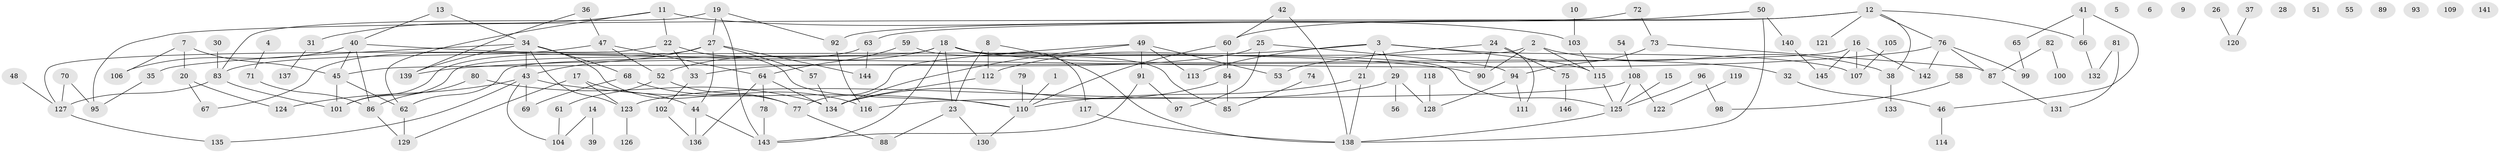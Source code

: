 // Generated by graph-tools (version 1.1) at 2025/12/03/09/25 04:12:55]
// undirected, 146 vertices, 194 edges
graph export_dot {
graph [start="1"]
  node [color=gray90,style=filled];
  1;
  2;
  3;
  4;
  5;
  6;
  7;
  8;
  9;
  10;
  11;
  12;
  13;
  14;
  15;
  16;
  17;
  18;
  19;
  20;
  21;
  22;
  23;
  24;
  25;
  26;
  27;
  28;
  29;
  30;
  31;
  32;
  33;
  34;
  35;
  36;
  37;
  38;
  39;
  40;
  41;
  42;
  43;
  44;
  45;
  46;
  47;
  48;
  49;
  50;
  51;
  52;
  53;
  54;
  55;
  56;
  57;
  58;
  59;
  60;
  61;
  62;
  63;
  64;
  65;
  66;
  67;
  68;
  69;
  70;
  71;
  72;
  73;
  74;
  75;
  76;
  77;
  78;
  79;
  80;
  81;
  82;
  83;
  84;
  85;
  86;
  87;
  88;
  89;
  90;
  91;
  92;
  93;
  94;
  95;
  96;
  97;
  98;
  99;
  100;
  101;
  102;
  103;
  104;
  105;
  106;
  107;
  108;
  109;
  110;
  111;
  112;
  113;
  114;
  115;
  116;
  117;
  118;
  119;
  120;
  121;
  122;
  123;
  124;
  125;
  126;
  127;
  128;
  129;
  130;
  131;
  132;
  133;
  134;
  135;
  136;
  137;
  138;
  139;
  140;
  141;
  142;
  143;
  144;
  145;
  146;
  1 -- 110;
  2 -- 38;
  2 -- 62;
  2 -- 90;
  2 -- 115;
  3 -- 21;
  3 -- 29;
  3 -- 107;
  3 -- 112;
  3 -- 113;
  3 -- 115;
  4 -- 71;
  7 -- 20;
  7 -- 45;
  7 -- 106;
  8 -- 23;
  8 -- 112;
  8 -- 138;
  10 -- 103;
  11 -- 22;
  11 -- 31;
  11 -- 62;
  11 -- 103;
  12 -- 38;
  12 -- 63;
  12 -- 66;
  12 -- 76;
  12 -- 95;
  12 -- 121;
  13 -- 34;
  13 -- 40;
  14 -- 39;
  14 -- 104;
  15 -- 125;
  16 -- 45;
  16 -- 107;
  16 -- 142;
  16 -- 145;
  17 -- 44;
  17 -- 123;
  17 -- 129;
  18 -- 23;
  18 -- 32;
  18 -- 52;
  18 -- 101;
  18 -- 117;
  18 -- 125;
  18 -- 143;
  19 -- 27;
  19 -- 83;
  19 -- 92;
  19 -- 143;
  20 -- 67;
  20 -- 124;
  21 -- 110;
  21 -- 138;
  22 -- 33;
  22 -- 110;
  22 -- 127;
  23 -- 88;
  23 -- 130;
  24 -- 53;
  24 -- 75;
  24 -- 90;
  24 -- 111;
  25 -- 33;
  25 -- 94;
  25 -- 97;
  26 -- 120;
  27 -- 43;
  27 -- 44;
  27 -- 57;
  27 -- 67;
  27 -- 144;
  29 -- 56;
  29 -- 123;
  29 -- 128;
  30 -- 83;
  31 -- 137;
  32 -- 46;
  33 -- 102;
  34 -- 35;
  34 -- 43;
  34 -- 68;
  34 -- 77;
  34 -- 123;
  34 -- 139;
  35 -- 95;
  36 -- 47;
  36 -- 139;
  37 -- 120;
  38 -- 133;
  40 -- 45;
  40 -- 86;
  40 -- 90;
  40 -- 106;
  41 -- 46;
  41 -- 65;
  41 -- 66;
  42 -- 60;
  42 -- 138;
  43 -- 69;
  43 -- 104;
  43 -- 110;
  43 -- 124;
  43 -- 135;
  44 -- 136;
  44 -- 143;
  45 -- 62;
  45 -- 101;
  46 -- 114;
  47 -- 52;
  47 -- 64;
  47 -- 83;
  48 -- 127;
  49 -- 53;
  49 -- 77;
  49 -- 91;
  49 -- 113;
  49 -- 134;
  50 -- 60;
  50 -- 138;
  50 -- 140;
  52 -- 61;
  52 -- 77;
  54 -- 108;
  57 -- 134;
  58 -- 98;
  59 -- 64;
  59 -- 85;
  60 -- 84;
  60 -- 110;
  61 -- 104;
  62 -- 129;
  63 -- 101;
  63 -- 144;
  64 -- 78;
  64 -- 134;
  64 -- 136;
  65 -- 99;
  66 -- 132;
  68 -- 69;
  68 -- 116;
  70 -- 95;
  70 -- 127;
  71 -- 86;
  72 -- 73;
  72 -- 92;
  73 -- 87;
  73 -- 94;
  74 -- 85;
  75 -- 146;
  76 -- 87;
  76 -- 99;
  76 -- 139;
  76 -- 142;
  77 -- 88;
  78 -- 143;
  79 -- 110;
  80 -- 86;
  80 -- 134;
  81 -- 131;
  81 -- 132;
  82 -- 87;
  82 -- 100;
  83 -- 101;
  83 -- 127;
  84 -- 85;
  84 -- 134;
  86 -- 129;
  87 -- 131;
  91 -- 97;
  91 -- 143;
  92 -- 116;
  94 -- 111;
  94 -- 128;
  96 -- 98;
  96 -- 125;
  102 -- 136;
  103 -- 115;
  105 -- 107;
  108 -- 116;
  108 -- 122;
  108 -- 125;
  110 -- 130;
  112 -- 134;
  115 -- 125;
  117 -- 138;
  118 -- 128;
  119 -- 122;
  123 -- 126;
  125 -- 138;
  127 -- 135;
  140 -- 145;
}
